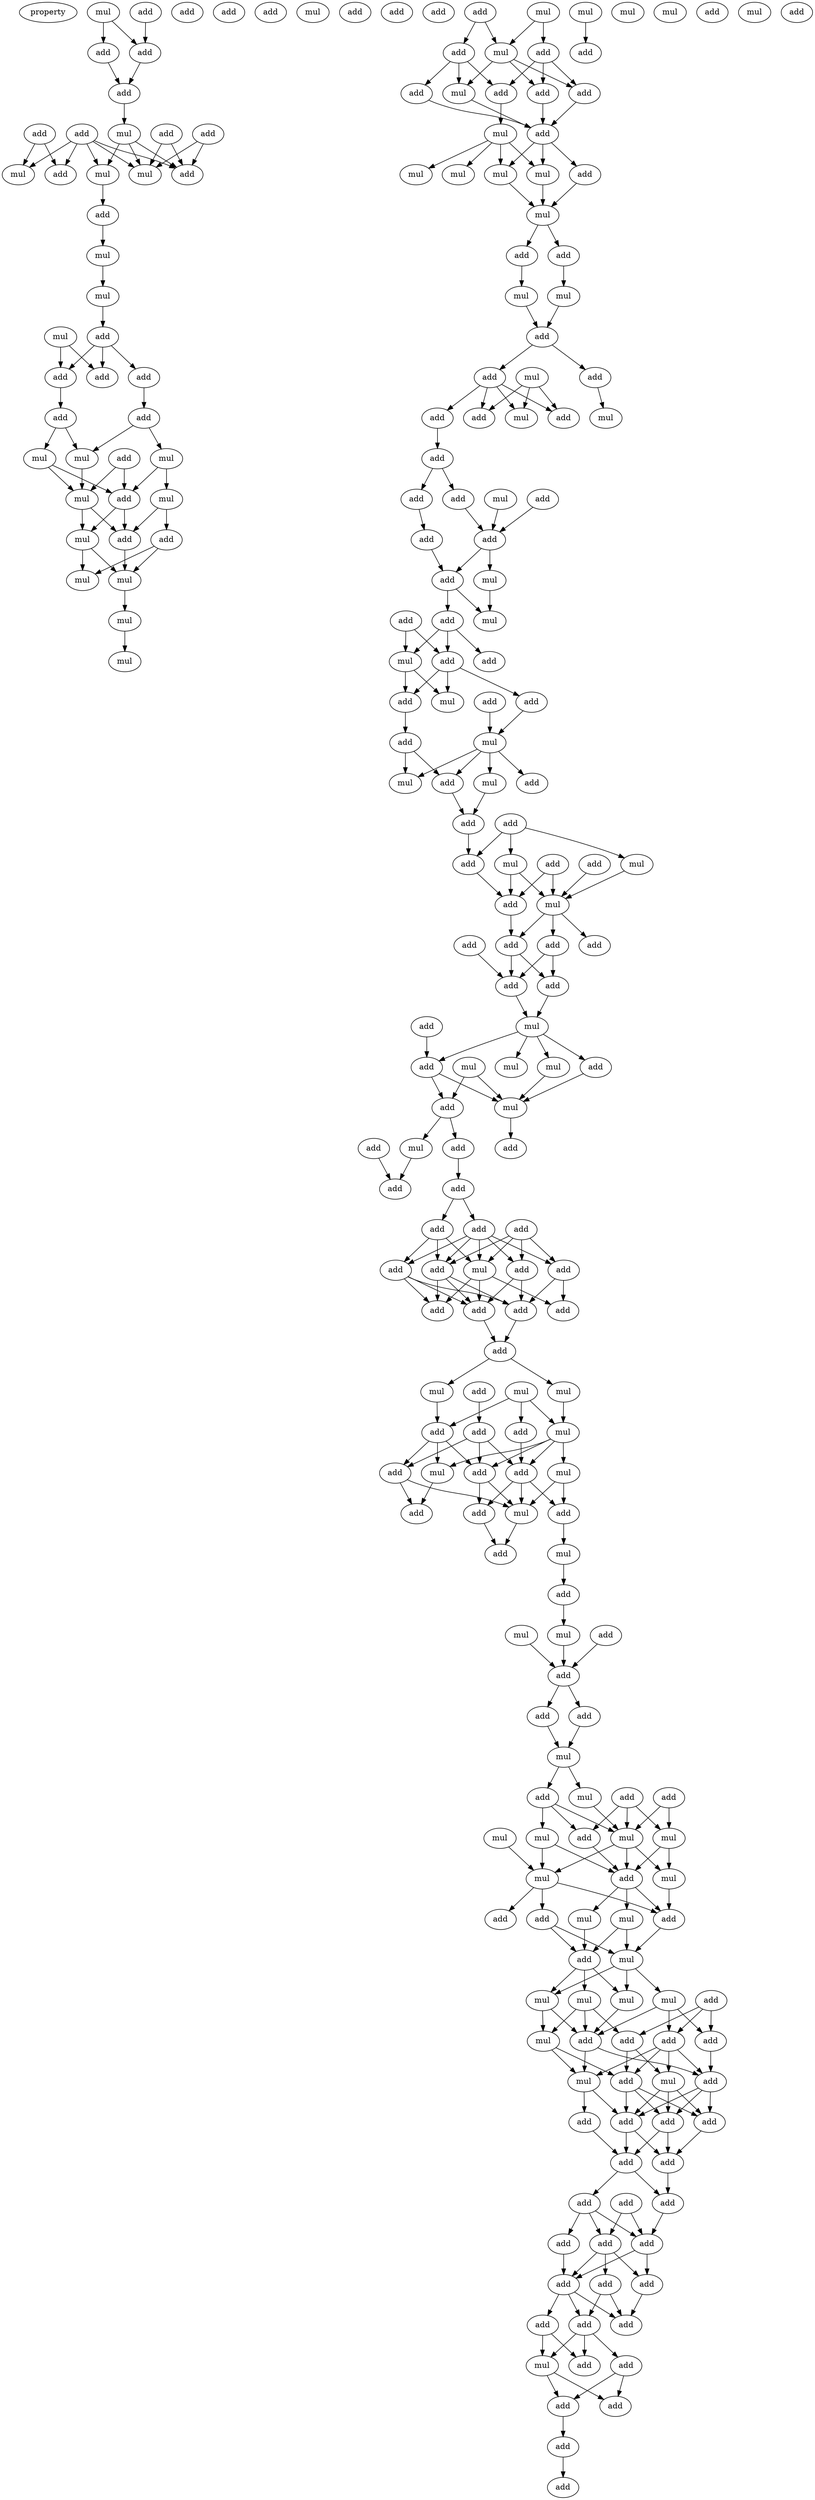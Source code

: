 digraph {
    node [fontcolor=black]
    property [mul=2,lf=1.5]
    0 [ label = mul ];
    1 [ label = add ];
    2 [ label = add ];
    3 [ label = add ];
    4 [ label = add ];
    5 [ label = add ];
    6 [ label = add ];
    7 [ label = add ];
    8 [ label = mul ];
    9 [ label = add ];
    10 [ label = add ];
    11 [ label = add ];
    12 [ label = add ];
    13 [ label = mul ];
    14 [ label = add ];
    15 [ label = mul ];
    16 [ label = add ];
    17 [ label = mul ];
    18 [ label = add ];
    19 [ label = mul ];
    20 [ label = mul ];
    21 [ label = mul ];
    22 [ label = mul ];
    23 [ label = add ];
    24 [ label = add ];
    25 [ label = add ];
    26 [ label = add ];
    27 [ label = add ];
    28 [ label = add ];
    29 [ label = add ];
    30 [ label = add ];
    31 [ label = mul ];
    32 [ label = mul ];
    33 [ label = mul ];
    34 [ label = add ];
    35 [ label = add ];
    36 [ label = mul ];
    37 [ label = mul ];
    38 [ label = add ];
    39 [ label = mul ];
    40 [ label = add ];
    41 [ label = add ];
    42 [ label = mul ];
    43 [ label = mul ];
    44 [ label = mul ];
    45 [ label = add ];
    46 [ label = mul ];
    47 [ label = mul ];
    48 [ label = add ];
    49 [ label = mul ];
    50 [ label = add ];
    51 [ label = add ];
    52 [ label = add ];
    53 [ label = mul ];
    54 [ label = add ];
    55 [ label = add ];
    56 [ label = add ];
    57 [ label = mul ];
    58 [ label = mul ];
    59 [ label = add ];
    60 [ label = mul ];
    61 [ label = mul ];
    62 [ label = mul ];
    63 [ label = mul ];
    64 [ label = mul ];
    65 [ label = add ];
    66 [ label = add ];
    67 [ label = mul ];
    68 [ label = mul ];
    69 [ label = add ];
    70 [ label = add ];
    71 [ label = add ];
    72 [ label = mul ];
    73 [ label = add ];
    74 [ label = add ];
    75 [ label = mul ];
    76 [ label = add ];
    77 [ label = mul ];
    78 [ label = add ];
    79 [ label = add ];
    80 [ label = add ];
    81 [ label = add ];
    82 [ label = mul ];
    83 [ label = mul ];
    84 [ label = add ];
    85 [ label = add ];
    86 [ label = add ];
    87 [ label = add ];
    88 [ label = mul ];
    89 [ label = add ];
    90 [ label = add ];
    91 [ label = mul ];
    92 [ label = add ];
    93 [ label = add ];
    94 [ label = mul ];
    95 [ label = add ];
    96 [ label = add ];
    97 [ label = mul ];
    98 [ label = add ];
    99 [ label = add ];
    100 [ label = mul ];
    101 [ label = add ];
    102 [ label = mul ];
    103 [ label = add ];
    104 [ label = mul ];
    105 [ label = add ];
    106 [ label = add ];
    107 [ label = add ];
    108 [ label = mul ];
    109 [ label = mul ];
    110 [ label = add ];
    111 [ label = add ];
    112 [ label = add ];
    113 [ label = mul ];
    114 [ label = add ];
    115 [ label = add ];
    116 [ label = add ];
    117 [ label = add ];
    118 [ label = add ];
    119 [ label = add ];
    120 [ label = mul ];
    121 [ label = add ];
    122 [ label = mul ];
    123 [ label = add ];
    124 [ label = add ];
    125 [ label = mul ];
    126 [ label = mul ];
    127 [ label = add ];
    128 [ label = mul ];
    129 [ label = add ];
    130 [ label = mul ];
    131 [ label = add ];
    132 [ label = add ];
    133 [ label = add ];
    134 [ label = add ];
    135 [ label = add ];
    136 [ label = add ];
    137 [ label = add ];
    138 [ label = add ];
    139 [ label = add ];
    140 [ label = add ];
    141 [ label = add ];
    142 [ label = mul ];
    143 [ label = add ];
    144 [ label = add ];
    145 [ label = add ];
    146 [ label = add ];
    147 [ label = add ];
    148 [ label = mul ];
    149 [ label = mul ];
    150 [ label = add ];
    151 [ label = mul ];
    152 [ label = add ];
    153 [ label = add ];
    154 [ label = mul ];
    155 [ label = add ];
    156 [ label = mul ];
    157 [ label = add ];
    158 [ label = mul ];
    159 [ label = add ];
    160 [ label = add ];
    161 [ label = add ];
    162 [ label = add ];
    163 [ label = mul ];
    164 [ label = add ];
    165 [ label = mul ];
    166 [ label = add ];
    167 [ label = add ];
    168 [ label = mul ];
    169 [ label = mul ];
    170 [ label = mul ];
    171 [ label = add ];
    172 [ label = add ];
    173 [ label = add ];
    174 [ label = add ];
    175 [ label = add ];
    176 [ label = mul ];
    177 [ label = add ];
    178 [ label = mul ];
    179 [ label = add ];
    180 [ label = mul ];
    181 [ label = add ];
    182 [ label = add ];
    183 [ label = mul ];
    184 [ label = mul ];
    185 [ label = add ];
    186 [ label = mul ];
    187 [ label = mul ];
    188 [ label = mul ];
    189 [ label = add ];
    190 [ label = mul ];
    191 [ label = add ];
    192 [ label = mul ];
    193 [ label = add ];
    194 [ label = add ];
    195 [ label = mul ];
    196 [ label = add ];
    197 [ label = mul ];
    198 [ label = mul ];
    199 [ label = mul ];
    200 [ label = mul ];
    201 [ label = add ];
    202 [ label = mul ];
    203 [ label = add ];
    204 [ label = mul ];
    205 [ label = add ];
    206 [ label = add ];
    207 [ label = add ];
    208 [ label = mul ];
    209 [ label = add ];
    210 [ label = mul ];
    211 [ label = add ];
    212 [ label = add ];
    213 [ label = add ];
    214 [ label = add ];
    215 [ label = add ];
    216 [ label = add ];
    217 [ label = add ];
    218 [ label = add ];
    219 [ label = add ];
    220 [ label = add ];
    221 [ label = add ];
    222 [ label = add ];
    223 [ label = add ];
    224 [ label = add ];
    225 [ label = add ];
    226 [ label = add ];
    227 [ label = add ];
    228 [ label = add ];
    229 [ label = add ];
    230 [ label = mul ];
    231 [ label = add ];
    232 [ label = add ];
    233 [ label = add ];
    234 [ label = add ];
    235 [ label = add ];
    236 [ label = add ];
    0 -> 5 [ name = 0 ];
    0 -> 6 [ name = 1 ];
    1 -> 6 [ name = 2 ];
    5 -> 7 [ name = 3 ];
    6 -> 7 [ name = 4 ];
    7 -> 8 [ name = 5 ];
    8 -> 13 [ name = 6 ];
    8 -> 16 [ name = 7 ];
    8 -> 17 [ name = 8 ];
    9 -> 13 [ name = 9 ];
    9 -> 14 [ name = 10 ];
    9 -> 15 [ name = 11 ];
    9 -> 16 [ name = 12 ];
    9 -> 17 [ name = 13 ];
    10 -> 16 [ name = 14 ];
    10 -> 17 [ name = 15 ];
    11 -> 14 [ name = 16 ];
    11 -> 15 [ name = 17 ];
    12 -> 16 [ name = 18 ];
    12 -> 17 [ name = 19 ];
    13 -> 18 [ name = 20 ];
    18 -> 19 [ name = 21 ];
    19 -> 21 [ name = 22 ];
    21 -> 24 [ name = 23 ];
    22 -> 26 [ name = 24 ];
    22 -> 28 [ name = 25 ];
    24 -> 26 [ name = 26 ];
    24 -> 27 [ name = 27 ];
    24 -> 28 [ name = 28 ];
    26 -> 30 [ name = 29 ];
    27 -> 29 [ name = 30 ];
    29 -> 31 [ name = 31 ];
    29 -> 33 [ name = 32 ];
    30 -> 31 [ name = 33 ];
    30 -> 32 [ name = 34 ];
    31 -> 37 [ name = 35 ];
    32 -> 37 [ name = 36 ];
    32 -> 38 [ name = 37 ];
    33 -> 36 [ name = 38 ];
    33 -> 38 [ name = 39 ];
    34 -> 37 [ name = 40 ];
    34 -> 38 [ name = 41 ];
    36 -> 40 [ name = 42 ];
    36 -> 41 [ name = 43 ];
    37 -> 39 [ name = 44 ];
    37 -> 40 [ name = 45 ];
    38 -> 39 [ name = 46 ];
    38 -> 40 [ name = 47 ];
    39 -> 42 [ name = 48 ];
    39 -> 43 [ name = 49 ];
    40 -> 43 [ name = 50 ];
    41 -> 42 [ name = 51 ];
    41 -> 43 [ name = 52 ];
    43 -> 44 [ name = 53 ];
    44 -> 46 [ name = 54 ];
    45 -> 48 [ name = 55 ];
    45 -> 49 [ name = 56 ];
    47 -> 49 [ name = 57 ];
    47 -> 50 [ name = 58 ];
    48 -> 51 [ name = 59 ];
    48 -> 53 [ name = 60 ];
    48 -> 54 [ name = 61 ];
    49 -> 52 [ name = 62 ];
    49 -> 53 [ name = 63 ];
    49 -> 55 [ name = 64 ];
    50 -> 51 [ name = 65 ];
    50 -> 52 [ name = 66 ];
    50 -> 55 [ name = 67 ];
    51 -> 57 [ name = 68 ];
    52 -> 56 [ name = 69 ];
    53 -> 56 [ name = 70 ];
    54 -> 56 [ name = 71 ];
    55 -> 56 [ name = 72 ];
    56 -> 59 [ name = 73 ];
    56 -> 61 [ name = 74 ];
    56 -> 62 [ name = 75 ];
    57 -> 58 [ name = 76 ];
    57 -> 60 [ name = 77 ];
    57 -> 61 [ name = 78 ];
    57 -> 62 [ name = 79 ];
    59 -> 63 [ name = 80 ];
    61 -> 63 [ name = 81 ];
    62 -> 63 [ name = 82 ];
    63 -> 65 [ name = 83 ];
    63 -> 66 [ name = 84 ];
    64 -> 69 [ name = 85 ];
    65 -> 68 [ name = 86 ];
    66 -> 67 [ name = 87 ];
    67 -> 70 [ name = 88 ];
    68 -> 70 [ name = 89 ];
    70 -> 71 [ name = 90 ];
    70 -> 73 [ name = 91 ];
    71 -> 75 [ name = 92 ];
    72 -> 74 [ name = 93 ];
    72 -> 77 [ name = 94 ];
    72 -> 78 [ name = 95 ];
    73 -> 74 [ name = 96 ];
    73 -> 76 [ name = 97 ];
    73 -> 77 [ name = 98 ];
    73 -> 78 [ name = 99 ];
    76 -> 79 [ name = 100 ];
    79 -> 80 [ name = 101 ];
    79 -> 81 [ name = 102 ];
    80 -> 86 [ name = 103 ];
    81 -> 85 [ name = 104 ];
    82 -> 86 [ name = 105 ];
    84 -> 86 [ name = 106 ];
    85 -> 87 [ name = 107 ];
    86 -> 87 [ name = 108 ];
    86 -> 88 [ name = 109 ];
    87 -> 90 [ name = 110 ];
    87 -> 91 [ name = 111 ];
    88 -> 91 [ name = 112 ];
    89 -> 92 [ name = 113 ];
    89 -> 94 [ name = 114 ];
    90 -> 92 [ name = 115 ];
    90 -> 93 [ name = 116 ];
    90 -> 94 [ name = 117 ];
    92 -> 95 [ name = 118 ];
    92 -> 96 [ name = 119 ];
    92 -> 97 [ name = 120 ];
    94 -> 95 [ name = 121 ];
    94 -> 97 [ name = 122 ];
    95 -> 99 [ name = 123 ];
    96 -> 100 [ name = 124 ];
    98 -> 100 [ name = 125 ];
    99 -> 101 [ name = 126 ];
    99 -> 104 [ name = 127 ];
    100 -> 101 [ name = 128 ];
    100 -> 102 [ name = 129 ];
    100 -> 103 [ name = 130 ];
    100 -> 104 [ name = 131 ];
    101 -> 105 [ name = 132 ];
    102 -> 105 [ name = 133 ];
    105 -> 110 [ name = 134 ];
    106 -> 108 [ name = 135 ];
    106 -> 109 [ name = 136 ];
    106 -> 110 [ name = 137 ];
    107 -> 112 [ name = 138 ];
    107 -> 113 [ name = 139 ];
    108 -> 113 [ name = 140 ];
    109 -> 112 [ name = 141 ];
    109 -> 113 [ name = 142 ];
    110 -> 112 [ name = 143 ];
    111 -> 113 [ name = 144 ];
    112 -> 114 [ name = 145 ];
    113 -> 114 [ name = 146 ];
    113 -> 115 [ name = 147 ];
    113 -> 116 [ name = 148 ];
    114 -> 118 [ name = 149 ];
    114 -> 119 [ name = 150 ];
    116 -> 118 [ name = 151 ];
    116 -> 119 [ name = 152 ];
    117 -> 118 [ name = 153 ];
    118 -> 120 [ name = 154 ];
    119 -> 120 [ name = 155 ];
    120 -> 122 [ name = 156 ];
    120 -> 123 [ name = 157 ];
    120 -> 124 [ name = 158 ];
    120 -> 126 [ name = 159 ];
    121 -> 123 [ name = 160 ];
    123 -> 127 [ name = 161 ];
    123 -> 128 [ name = 162 ];
    124 -> 128 [ name = 163 ];
    125 -> 127 [ name = 164 ];
    125 -> 128 [ name = 165 ];
    126 -> 128 [ name = 166 ];
    127 -> 130 [ name = 167 ];
    127 -> 131 [ name = 168 ];
    128 -> 132 [ name = 169 ];
    129 -> 133 [ name = 170 ];
    130 -> 133 [ name = 171 ];
    131 -> 134 [ name = 172 ];
    134 -> 135 [ name = 173 ];
    134 -> 137 [ name = 174 ];
    135 -> 138 [ name = 175 ];
    135 -> 140 [ name = 176 ];
    135 -> 142 [ name = 177 ];
    136 -> 139 [ name = 178 ];
    136 -> 140 [ name = 179 ];
    136 -> 141 [ name = 180 ];
    136 -> 142 [ name = 181 ];
    137 -> 138 [ name = 182 ];
    137 -> 139 [ name = 183 ];
    137 -> 140 [ name = 184 ];
    137 -> 141 [ name = 185 ];
    137 -> 142 [ name = 186 ];
    138 -> 144 [ name = 187 ];
    138 -> 145 [ name = 188 ];
    138 -> 146 [ name = 189 ];
    139 -> 144 [ name = 190 ];
    139 -> 146 [ name = 191 ];
    140 -> 144 [ name = 192 ];
    140 -> 145 [ name = 193 ];
    140 -> 146 [ name = 194 ];
    141 -> 143 [ name = 195 ];
    141 -> 144 [ name = 196 ];
    142 -> 143 [ name = 197 ];
    142 -> 145 [ name = 198 ];
    142 -> 146 [ name = 199 ];
    144 -> 147 [ name = 200 ];
    146 -> 147 [ name = 201 ];
    147 -> 148 [ name = 202 ];
    147 -> 151 [ name = 203 ];
    148 -> 152 [ name = 204 ];
    149 -> 152 [ name = 205 ];
    149 -> 154 [ name = 206 ];
    149 -> 155 [ name = 207 ];
    150 -> 153 [ name = 208 ];
    151 -> 154 [ name = 209 ];
    152 -> 156 [ name = 210 ];
    152 -> 157 [ name = 211 ];
    152 -> 159 [ name = 212 ];
    153 -> 157 [ name = 213 ];
    153 -> 159 [ name = 214 ];
    153 -> 160 [ name = 215 ];
    154 -> 156 [ name = 216 ];
    154 -> 157 [ name = 217 ];
    154 -> 158 [ name = 218 ];
    154 -> 160 [ name = 219 ];
    155 -> 160 [ name = 220 ];
    156 -> 164 [ name = 221 ];
    157 -> 161 [ name = 222 ];
    157 -> 163 [ name = 223 ];
    158 -> 162 [ name = 224 ];
    158 -> 163 [ name = 225 ];
    159 -> 163 [ name = 226 ];
    159 -> 164 [ name = 227 ];
    160 -> 161 [ name = 228 ];
    160 -> 162 [ name = 229 ];
    160 -> 163 [ name = 230 ];
    161 -> 166 [ name = 231 ];
    162 -> 165 [ name = 232 ];
    163 -> 166 [ name = 233 ];
    165 -> 167 [ name = 234 ];
    167 -> 169 [ name = 235 ];
    168 -> 172 [ name = 236 ];
    169 -> 172 [ name = 237 ];
    171 -> 172 [ name = 238 ];
    172 -> 173 [ name = 239 ];
    172 -> 174 [ name = 240 ];
    173 -> 178 [ name = 241 ];
    174 -> 178 [ name = 242 ];
    178 -> 179 [ name = 243 ];
    178 -> 180 [ name = 244 ];
    179 -> 184 [ name = 245 ];
    179 -> 185 [ name = 246 ];
    179 -> 186 [ name = 247 ];
    180 -> 184 [ name = 248 ];
    181 -> 184 [ name = 249 ];
    181 -> 187 [ name = 250 ];
    182 -> 184 [ name = 251 ];
    182 -> 185 [ name = 252 ];
    182 -> 187 [ name = 253 ];
    183 -> 190 [ name = 254 ];
    184 -> 188 [ name = 255 ];
    184 -> 189 [ name = 256 ];
    184 -> 190 [ name = 257 ];
    185 -> 189 [ name = 258 ];
    186 -> 189 [ name = 259 ];
    186 -> 190 [ name = 260 ];
    187 -> 188 [ name = 261 ];
    187 -> 189 [ name = 262 ];
    188 -> 194 [ name = 263 ];
    189 -> 192 [ name = 264 ];
    189 -> 194 [ name = 265 ];
    189 -> 195 [ name = 266 ];
    190 -> 191 [ name = 267 ];
    190 -> 193 [ name = 268 ];
    190 -> 194 [ name = 269 ];
    191 -> 196 [ name = 270 ];
    191 -> 197 [ name = 271 ];
    192 -> 196 [ name = 272 ];
    194 -> 197 [ name = 273 ];
    195 -> 196 [ name = 274 ];
    195 -> 197 [ name = 275 ];
    196 -> 198 [ name = 276 ];
    196 -> 199 [ name = 277 ];
    196 -> 200 [ name = 278 ];
    197 -> 199 [ name = 279 ];
    197 -> 200 [ name = 280 ];
    197 -> 202 [ name = 281 ];
    198 -> 203 [ name = 282 ];
    198 -> 204 [ name = 283 ];
    198 -> 205 [ name = 284 ];
    199 -> 204 [ name = 285 ];
    199 -> 205 [ name = 286 ];
    200 -> 205 [ name = 287 ];
    201 -> 203 [ name = 288 ];
    201 -> 206 [ name = 289 ];
    201 -> 207 [ name = 290 ];
    202 -> 205 [ name = 291 ];
    202 -> 206 [ name = 292 ];
    202 -> 207 [ name = 293 ];
    203 -> 209 [ name = 294 ];
    203 -> 210 [ name = 295 ];
    204 -> 208 [ name = 296 ];
    204 -> 209 [ name = 297 ];
    205 -> 208 [ name = 298 ];
    205 -> 211 [ name = 299 ];
    206 -> 208 [ name = 300 ];
    206 -> 209 [ name = 301 ];
    206 -> 210 [ name = 302 ];
    206 -> 211 [ name = 303 ];
    207 -> 211 [ name = 304 ];
    208 -> 214 [ name = 305 ];
    208 -> 215 [ name = 306 ];
    209 -> 212 [ name = 307 ];
    209 -> 213 [ name = 308 ];
    209 -> 215 [ name = 309 ];
    210 -> 212 [ name = 310 ];
    210 -> 213 [ name = 311 ];
    210 -> 215 [ name = 312 ];
    211 -> 212 [ name = 313 ];
    211 -> 213 [ name = 314 ];
    211 -> 215 [ name = 315 ];
    212 -> 217 [ name = 316 ];
    213 -> 216 [ name = 317 ];
    213 -> 217 [ name = 318 ];
    214 -> 216 [ name = 319 ];
    215 -> 216 [ name = 320 ];
    215 -> 217 [ name = 321 ];
    216 -> 218 [ name = 322 ];
    216 -> 220 [ name = 323 ];
    217 -> 218 [ name = 324 ];
    218 -> 223 [ name = 325 ];
    219 -> 222 [ name = 326 ];
    219 -> 223 [ name = 327 ];
    220 -> 221 [ name = 328 ];
    220 -> 222 [ name = 329 ];
    220 -> 223 [ name = 330 ];
    221 -> 224 [ name = 331 ];
    222 -> 224 [ name = 332 ];
    222 -> 225 [ name = 333 ];
    222 -> 226 [ name = 334 ];
    223 -> 224 [ name = 335 ];
    223 -> 225 [ name = 336 ];
    224 -> 227 [ name = 337 ];
    224 -> 228 [ name = 338 ];
    224 -> 229 [ name = 339 ];
    225 -> 228 [ name = 340 ];
    226 -> 228 [ name = 341 ];
    226 -> 229 [ name = 342 ];
    227 -> 230 [ name = 343 ];
    227 -> 231 [ name = 344 ];
    229 -> 230 [ name = 345 ];
    229 -> 231 [ name = 346 ];
    229 -> 232 [ name = 347 ];
    230 -> 233 [ name = 348 ];
    230 -> 234 [ name = 349 ];
    232 -> 233 [ name = 350 ];
    232 -> 234 [ name = 351 ];
    234 -> 235 [ name = 352 ];
    235 -> 236 [ name = 353 ];
}
